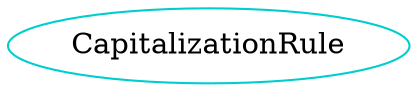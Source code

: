 digraph capitalizationrule {
    /* definitions for each type component */
	CapitalizationRule 	    [shape=oval, color=cyan3, label="CapitalizationRule"];
}

/* dot -Tpng sample.dot -o sample.png */
